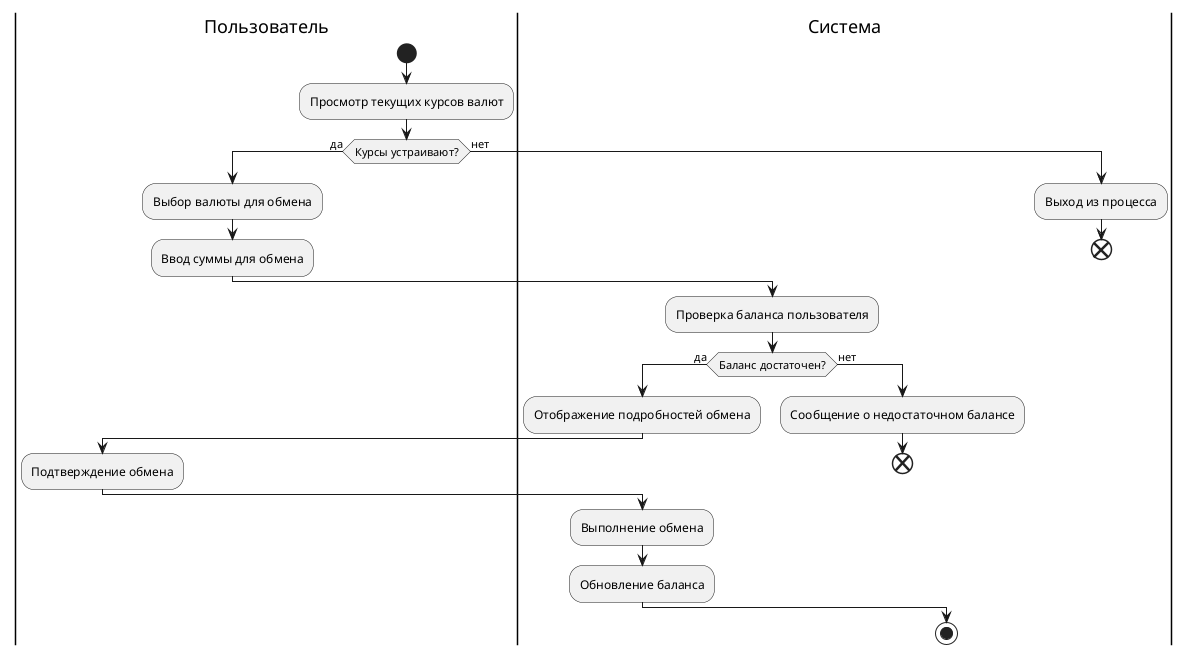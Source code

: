 @startuml
|Пользователь|
start
:Просмотр текущих курсов валют;
if (Курсы устраивают?) then (да)
    :Выбор валюты для обмена;
    :Ввод суммы для обмена;
    |Система|
    :Проверка баланса пользователя;
    if (Баланс достаточен?) then (да)
        :Отображение подробностей обмена;
        |Пользователь|
        :Подтверждение обмена;
        |Система|
        :Выполнение обмена;
        :Обновление баланса;
    else (нет)
        :Сообщение о недостаточном балансе;
        end
    endif
else (нет)
    :Выход из процесса;
    end
endif
stop
@enduml